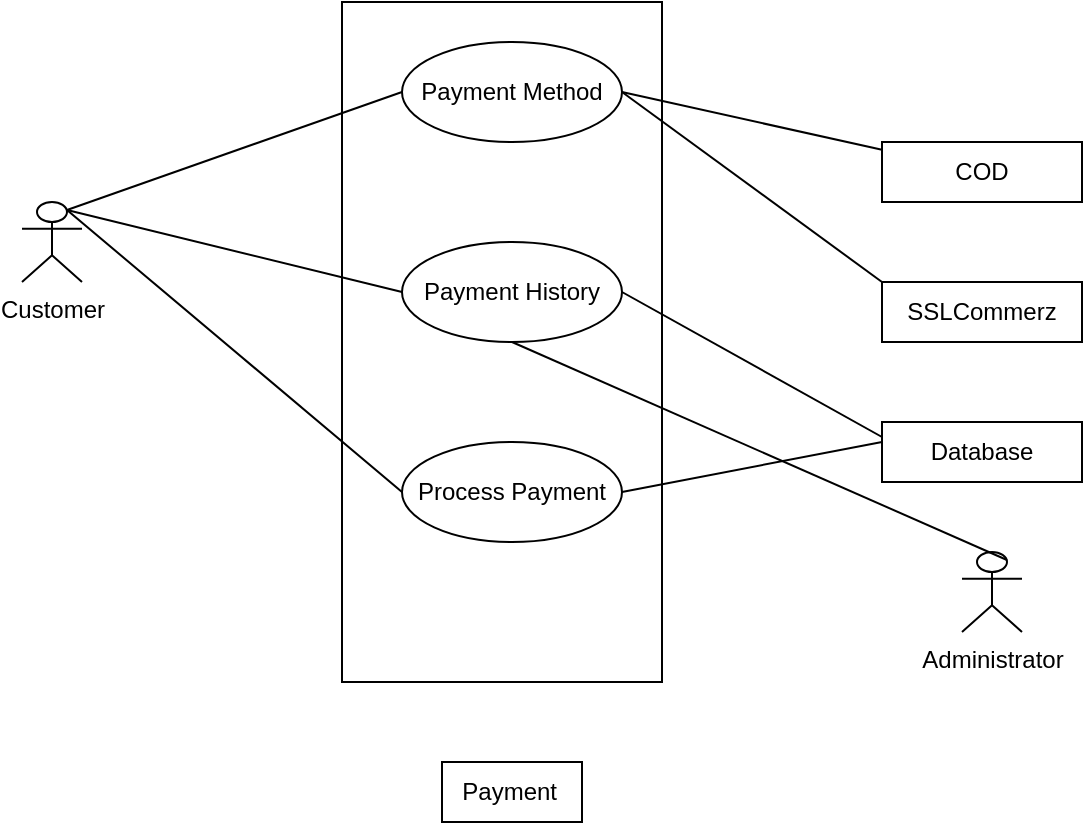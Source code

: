 <mxfile>
    <diagram id="7hWX6cuLYzGrfi_T7eoB" name="Page-1">
        <mxGraphModel dx="592" dy="470" grid="1" gridSize="10" guides="1" tooltips="1" connect="1" arrows="1" fold="1" page="1" pageScale="1" pageWidth="850" pageHeight="1100" background="#ffffff" math="0" shadow="0">
            <root>
                <mxCell id="0"/>
                <mxCell id="1" parent="0"/>
                <mxCell id="2" value="" style="rounded=0;whiteSpace=wrap;html=1;fillColor=none;strokeColor=#000000;fontColor=#000000;" parent="1" vertex="1">
                    <mxGeometry x="330" y="70" width="160" height="340" as="geometry"/>
                </mxCell>
                <mxCell id="16" style="edgeStyle=none;html=1;exitX=1;exitY=0.5;exitDx=0;exitDy=0;endArrow=none;endFill=0;fillColor=none;strokeColor=#000000;fontColor=#000000;" parent="1" source="3" target="14" edge="1">
                    <mxGeometry relative="1" as="geometry"/>
                </mxCell>
                <mxCell id="17" style="edgeStyle=none;html=1;exitX=1;exitY=0.5;exitDx=0;exitDy=0;entryX=0;entryY=0;entryDx=0;entryDy=0;endArrow=none;endFill=0;fillColor=none;strokeColor=#000000;fontColor=#000000;" parent="1" source="3" target="15" edge="1">
                    <mxGeometry relative="1" as="geometry"/>
                </mxCell>
                <mxCell id="3" value="Payment Method" style="ellipse;whiteSpace=wrap;html=1;fillColor=none;strokeColor=#000000;fontColor=#000000;" parent="1" vertex="1">
                    <mxGeometry x="360" y="90" width="110" height="50" as="geometry"/>
                </mxCell>
                <mxCell id="11" style="edgeStyle=none;html=1;exitX=1;exitY=0.5;exitDx=0;exitDy=0;entryX=0;entryY=0.25;entryDx=0;entryDy=0;endArrow=none;endFill=0;fillColor=none;strokeColor=#000000;fontColor=#000000;" parent="1" source="4" target="10" edge="1">
                    <mxGeometry relative="1" as="geometry"/>
                </mxCell>
                <mxCell id="4" value="Payment History" style="ellipse;whiteSpace=wrap;html=1;fillColor=none;strokeColor=#000000;fontColor=#000000;" parent="1" vertex="1">
                    <mxGeometry x="360" y="190" width="110" height="50" as="geometry"/>
                </mxCell>
                <mxCell id="12" style="edgeStyle=none;html=1;exitX=1;exitY=0.5;exitDx=0;exitDy=0;endArrow=none;endFill=0;fillColor=none;strokeColor=#000000;fontColor=#000000;" parent="1" source="5" edge="1">
                    <mxGeometry relative="1" as="geometry">
                        <mxPoint x="600" y="290" as="targetPoint"/>
                    </mxGeometry>
                </mxCell>
                <mxCell id="5" value="Process Payment" style="ellipse;whiteSpace=wrap;html=1;fillColor=none;strokeColor=#000000;fontColor=#000000;" parent="1" vertex="1">
                    <mxGeometry x="360" y="290" width="110" height="50" as="geometry"/>
                </mxCell>
                <mxCell id="7" style="edgeStyle=none;html=1;exitX=0.75;exitY=0.1;exitDx=0;exitDy=0;exitPerimeter=0;entryX=0;entryY=0.5;entryDx=0;entryDy=0;endArrow=none;endFill=0;fillColor=none;strokeColor=#000000;fontColor=#000000;" parent="1" source="6" target="3" edge="1">
                    <mxGeometry relative="1" as="geometry"/>
                </mxCell>
                <mxCell id="8" style="edgeStyle=none;html=1;exitX=0.75;exitY=0.1;exitDx=0;exitDy=0;exitPerimeter=0;entryX=0;entryY=0.5;entryDx=0;entryDy=0;endArrow=none;endFill=0;fillColor=none;strokeColor=#000000;fontColor=#000000;" parent="1" source="6" target="4" edge="1">
                    <mxGeometry relative="1" as="geometry"/>
                </mxCell>
                <mxCell id="9" style="edgeStyle=none;html=1;exitX=0.75;exitY=0.1;exitDx=0;exitDy=0;exitPerimeter=0;entryX=0;entryY=0.5;entryDx=0;entryDy=0;endArrow=none;endFill=0;fillColor=none;strokeColor=#000000;fontColor=#000000;" parent="1" source="6" target="5" edge="1">
                    <mxGeometry relative="1" as="geometry"/>
                </mxCell>
                <mxCell id="6" value="Customer" style="shape=umlActor;verticalLabelPosition=bottom;verticalAlign=top;html=1;outlineConnect=0;fillColor=none;strokeColor=#000000;fontColor=#000000;" parent="1" vertex="1">
                    <mxGeometry x="170" y="170" width="30" height="40" as="geometry"/>
                </mxCell>
                <mxCell id="10" value="Database" style="rounded=0;whiteSpace=wrap;html=1;fillColor=none;strokeColor=#000000;fontColor=#000000;" parent="1" vertex="1">
                    <mxGeometry x="600" y="280" width="100" height="30" as="geometry"/>
                </mxCell>
                <mxCell id="14" value="COD" style="rounded=0;whiteSpace=wrap;html=1;fillColor=none;strokeColor=#000000;fontColor=#000000;" parent="1" vertex="1">
                    <mxGeometry x="600" y="140" width="100" height="30" as="geometry"/>
                </mxCell>
                <mxCell id="15" value="SSLCommerz" style="rounded=0;whiteSpace=wrap;html=1;fillColor=none;strokeColor=#000000;fontColor=#000000;" parent="1" vertex="1">
                    <mxGeometry x="600" y="210" width="100" height="30" as="geometry"/>
                </mxCell>
                <mxCell id="18" value="Payment&amp;nbsp;" style="text;html=1;align=center;verticalAlign=middle;resizable=0;points=[];autosize=1;strokeColor=#000000;fillColor=none;fontColor=#000000;" parent="1" vertex="1">
                    <mxGeometry x="380" y="450" width="70" height="30" as="geometry"/>
                </mxCell>
                <mxCell id="20" style="edgeStyle=none;html=1;exitX=0.75;exitY=0.1;exitDx=0;exitDy=0;exitPerimeter=0;entryX=0.5;entryY=1;entryDx=0;entryDy=0;endArrow=none;endFill=0;fillColor=none;strokeColor=#000000;fontColor=#000000;" parent="1" source="19" target="4" edge="1">
                    <mxGeometry relative="1" as="geometry">
                        <mxPoint x="830" y="290" as="targetPoint"/>
                    </mxGeometry>
                </mxCell>
                <mxCell id="19" value="Administrator" style="shape=umlActor;verticalLabelPosition=bottom;verticalAlign=top;html=1;outlineConnect=0;fillColor=none;strokeColor=#000000;fontColor=#000000;" parent="1" vertex="1">
                    <mxGeometry x="640" y="345" width="30" height="40" as="geometry"/>
                </mxCell>
            </root>
        </mxGraphModel>
    </diagram>
</mxfile>